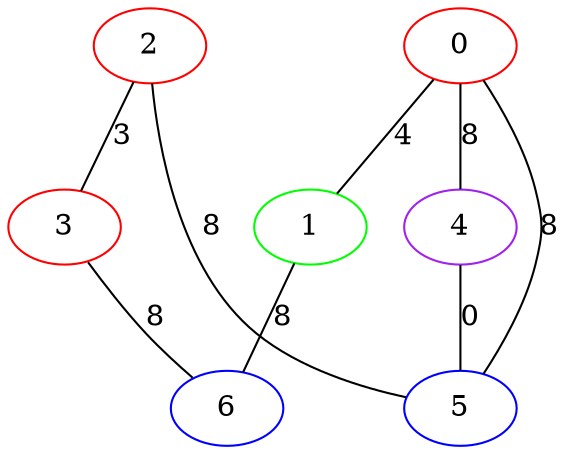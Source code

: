 graph "" {
0 [color=red, weight=1];
1 [color=green, weight=2];
2 [color=red, weight=1];
3 [color=red, weight=1];
4 [color=purple, weight=4];
5 [color=blue, weight=3];
6 [color=blue, weight=3];
0 -- 1  [key=0, label=4];
0 -- 4  [key=0, label=8];
0 -- 5  [key=0, label=8];
1 -- 6  [key=0, label=8];
2 -- 3  [key=0, label=3];
2 -- 5  [key=0, label=8];
3 -- 6  [key=0, label=8];
4 -- 5  [key=0, label=0];
}
